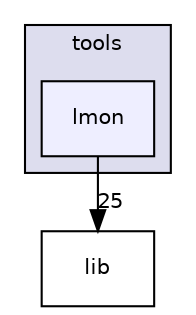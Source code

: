 digraph "tools/lmon" {
  bgcolor=transparent;
  compound=true
  node [ fontsize="10", fontname="Helvetica"];
  edge [ labelfontsize="10", labelfontname="Helvetica"];
  subgraph clusterdir_4eeb864c4eec08c7d6b9d3b0352cfdde {
    graph [ bgcolor="#ddddee", pencolor="black", label="tools" fontname="Helvetica", fontsize="10", URL="dir_4eeb864c4eec08c7d6b9d3b0352cfdde.html"]
  dir_fd73d19120b0c9fcf60d938825bba908 [shape=box, label="lmon", style="filled", fillcolor="#eeeeff", pencolor="black", URL="dir_fd73d19120b0c9fcf60d938825bba908.html"];
  }
  dir_97aefd0d527b934f1d99a682da8fe6a9 [shape=box label="lib" URL="dir_97aefd0d527b934f1d99a682da8fe6a9.html"];
  dir_fd73d19120b0c9fcf60d938825bba908->dir_97aefd0d527b934f1d99a682da8fe6a9 [headlabel="25", labeldistance=1.5 headhref="dir_000006_000001.html"];
}
